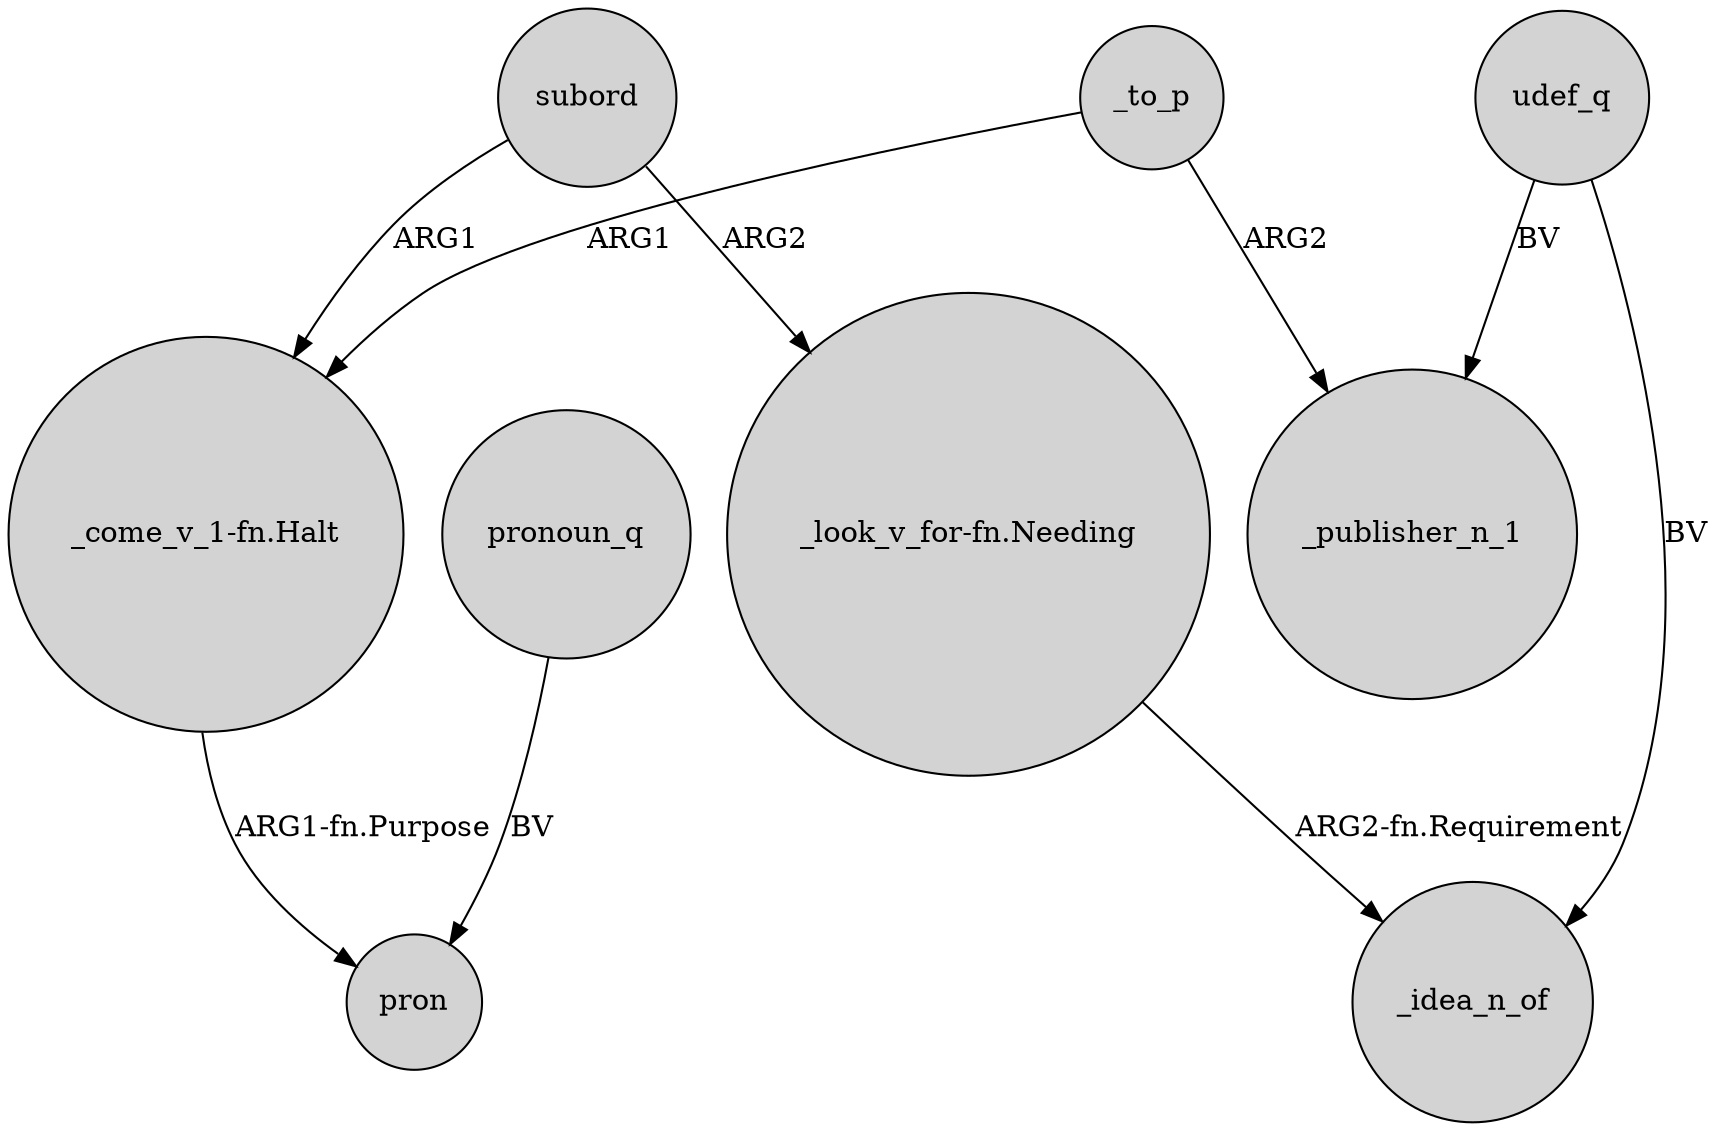 digraph {
	node [shape=circle style=filled]
	subord -> "_come_v_1-fn.Halt" [label=ARG1]
	"_come_v_1-fn.Halt" -> pron [label="ARG1-fn.Purpose"]
	_to_p -> _publisher_n_1 [label=ARG2]
	"_look_v_for-fn.Needing" -> _idea_n_of [label="ARG2-fn.Requirement"]
	udef_q -> _publisher_n_1 [label=BV]
	udef_q -> _idea_n_of [label=BV]
	pronoun_q -> pron [label=BV]
	_to_p -> "_come_v_1-fn.Halt" [label=ARG1]
	subord -> "_look_v_for-fn.Needing" [label=ARG2]
}
